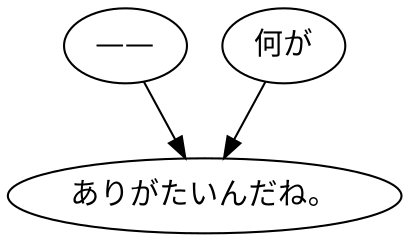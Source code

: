digraph graph1894 {
	node0 [label="——"];
	node1 [label="何が"];
	node2 [label="ありがたいんだね。"];
	node0 -> node2;
	node1 -> node2;
}
